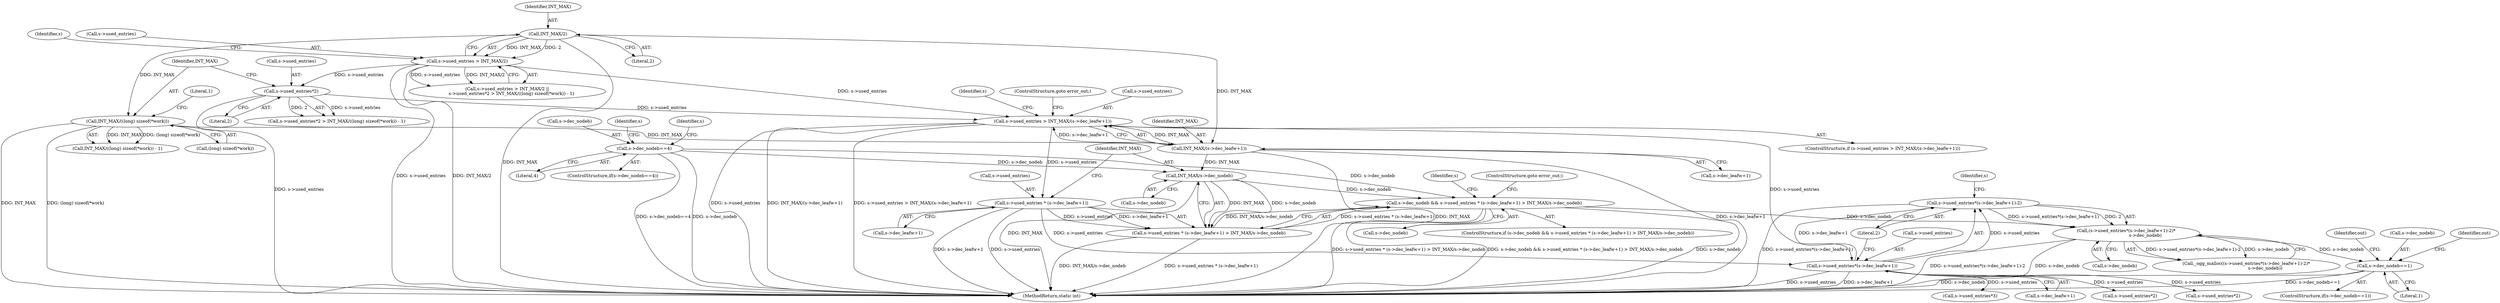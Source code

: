 digraph "0_Android_eeb4e45d5683f88488c083ecf142dc89bc3f0b47@pointer" {
"1000382" [label="(Call,s->dec_nodeb==1)"];
"1000260" [label="(Call,(s->used_entries*(s->dec_leafw+1)-2)*\n                           s->dec_nodeb)"];
"1000261" [label="(Call,s->used_entries*(s->dec_leafw+1)-2)"];
"1000262" [label="(Call,s->used_entries*(s->dec_leafw+1))"];
"1000222" [label="(Call,s->used_entries > INT_MAX/(s->dec_leafw+1))"];
"1000167" [label="(Call,s->used_entries > INT_MAX/2)"];
"1000171" [label="(Call,INT_MAX/2)"];
"1000175" [label="(Call,s->used_entries*2)"];
"1000226" [label="(Call,INT_MAX/(s->dec_leafw+1))"];
"1000181" [label="(Call,INT_MAX/((long) sizeof(*work)))"];
"1000240" [label="(Call,s->used_entries * (s->dec_leafw+1))"];
"1000235" [label="(Call,s->dec_nodeb && s->used_entries * (s->dec_leafw+1) > INT_MAX/s->dec_nodeb)"];
"1000249" [label="(Call,INT_MAX/s->dec_nodeb)"];
"1000119" [label="(Call,s->dec_nodeb==4)"];
"1000239" [label="(Call,s->used_entries * (s->dec_leafw+1) > INT_MAX/s->dec_nodeb)"];
"1000182" [label="(Identifier,INT_MAX)"];
"1000166" [label="(Call,s->used_entries > INT_MAX/2 ||\n      s->used_entries*2 > INT_MAX/((long) sizeof(*work)) - 1)"];
"1000188" [label="(Literal,1)"];
"1000382" [label="(Call,s->dec_nodeb==1)"];
"1000175" [label="(Call,s->used_entries*2)"];
"1000250" [label="(Identifier,INT_MAX)"];
"1000236" [label="(Call,s->dec_nodeb)"];
"1000221" [label="(ControlStructure,if (s->used_entries > INT_MAX/(s->dec_leafw+1)))"];
"1000257" [label="(Identifier,s)"];
"1000273" [label="(Identifier,s)"];
"1000177" [label="(Identifier,s)"];
"1000223" [label="(Call,s->used_entries)"];
"1000386" [label="(Literal,1)"];
"1000167" [label="(Call,s->used_entries > INT_MAX/2)"];
"1000222" [label="(Call,s->used_entries > INT_MAX/(s->dec_leafw+1))"];
"1000381" [label="(ControlStructure,if(s->dec_nodeb==1))"];
"1000249" [label="(Call,INT_MAX/s->dec_nodeb)"];
"1000301" [label="(Call,s->used_entries*2)"];
"1000180" [label="(Call,INT_MAX/((long) sizeof(*work)) - 1)"];
"1000171" [label="(Call,INT_MAX/2)"];
"1000251" [label="(Call,s->dec_nodeb)"];
"1000120" [label="(Call,s->dec_nodeb)"];
"1000119" [label="(Call,s->dec_nodeb==4)"];
"1000271" [label="(Literal,2)"];
"1000118" [label="(ControlStructure,if(s->dec_nodeb==4))"];
"1000390" [label="(Identifier,out)"];
"1000169" [label="(Identifier,s)"];
"1000183" [label="(Call,(long) sizeof(*work))"];
"1000375" [label="(Call,s->used_entries*3)"];
"1000237" [label="(Identifier,s)"];
"1000240" [label="(Call,s->used_entries * (s->dec_leafw+1))"];
"1000266" [label="(Call,s->dec_leafw+1)"];
"1000127" [label="(Identifier,s)"];
"1000168" [label="(Call,s->used_entries)"];
"1000235" [label="(Call,s->dec_nodeb && s->used_entries * (s->dec_leafw+1) > INT_MAX/s->dec_nodeb)"];
"1000228" [label="(Call,s->dec_leafw+1)"];
"1000233" [label="(ControlStructure,goto error_out;)"];
"1000244" [label="(Call,s->dec_leafw+1)"];
"1000241" [label="(Call,s->used_entries)"];
"1000383" [label="(Call,s->dec_nodeb)"];
"1000272" [label="(Call,s->dec_nodeb)"];
"1000625" [label="(Identifier,out)"];
"1000263" [label="(Call,s->used_entries)"];
"1000226" [label="(Call,INT_MAX/(s->dec_leafw+1))"];
"1000179" [label="(Literal,2)"];
"1000176" [label="(Call,s->used_entries)"];
"1000174" [label="(Call,s->used_entries*2 > INT_MAX/((long) sizeof(*work)) - 1)"];
"1000260" [label="(Call,(s->used_entries*(s->dec_leafw+1)-2)*\n                           s->dec_nodeb)"];
"1000261" [label="(Call,s->used_entries*(s->dec_leafw+1)-2)"];
"1000173" [label="(Literal,2)"];
"1000234" [label="(ControlStructure,if (s->dec_nodeb && s->used_entries * (s->dec_leafw+1) > INT_MAX/s->dec_nodeb))"];
"1000339" [label="(Call,s->used_entries*2)"];
"1000259" [label="(Call,_ogg_malloc((s->used_entries*(s->dec_leafw+1)-2)*\n                           s->dec_nodeb))"];
"1000172" [label="(Identifier,INT_MAX)"];
"1000262" [label="(Call,s->used_entries*(s->dec_leafw+1))"];
"1000865" [label="(MethodReturn,static int)"];
"1000123" [label="(Literal,4)"];
"1000239" [label="(Call,s->used_entries * (s->dec_leafw+1) > INT_MAX/s->dec_nodeb)"];
"1000181" [label="(Call,INT_MAX/((long) sizeof(*work)))"];
"1000227" [label="(Identifier,INT_MAX)"];
"1000254" [label="(ControlStructure,goto error_out;)"];
"1000382" -> "1000381"  [label="AST: "];
"1000382" -> "1000386"  [label="CFG: "];
"1000383" -> "1000382"  [label="AST: "];
"1000386" -> "1000382"  [label="AST: "];
"1000390" -> "1000382"  [label="CFG: "];
"1000625" -> "1000382"  [label="CFG: "];
"1000382" -> "1000865"  [label="DDG: s->dec_nodeb"];
"1000382" -> "1000865"  [label="DDG: s->dec_nodeb==1"];
"1000260" -> "1000382"  [label="DDG: s->dec_nodeb"];
"1000260" -> "1000259"  [label="AST: "];
"1000260" -> "1000272"  [label="CFG: "];
"1000261" -> "1000260"  [label="AST: "];
"1000272" -> "1000260"  [label="AST: "];
"1000259" -> "1000260"  [label="CFG: "];
"1000260" -> "1000865"  [label="DDG: s->used_entries*(s->dec_leafw+1)-2"];
"1000260" -> "1000865"  [label="DDG: s->dec_nodeb"];
"1000260" -> "1000259"  [label="DDG: s->used_entries*(s->dec_leafw+1)-2"];
"1000260" -> "1000259"  [label="DDG: s->dec_nodeb"];
"1000261" -> "1000260"  [label="DDG: s->used_entries*(s->dec_leafw+1)"];
"1000261" -> "1000260"  [label="DDG: 2"];
"1000235" -> "1000260"  [label="DDG: s->dec_nodeb"];
"1000261" -> "1000271"  [label="CFG: "];
"1000262" -> "1000261"  [label="AST: "];
"1000271" -> "1000261"  [label="AST: "];
"1000273" -> "1000261"  [label="CFG: "];
"1000261" -> "1000865"  [label="DDG: s->used_entries*(s->dec_leafw+1)"];
"1000262" -> "1000261"  [label="DDG: s->used_entries"];
"1000262" -> "1000261"  [label="DDG: s->dec_leafw+1"];
"1000262" -> "1000266"  [label="CFG: "];
"1000263" -> "1000262"  [label="AST: "];
"1000266" -> "1000262"  [label="AST: "];
"1000271" -> "1000262"  [label="CFG: "];
"1000262" -> "1000865"  [label="DDG: s->used_entries"];
"1000262" -> "1000865"  [label="DDG: s->dec_leafw+1"];
"1000222" -> "1000262"  [label="DDG: s->used_entries"];
"1000240" -> "1000262"  [label="DDG: s->used_entries"];
"1000262" -> "1000301"  [label="DDG: s->used_entries"];
"1000262" -> "1000339"  [label="DDG: s->used_entries"];
"1000262" -> "1000375"  [label="DDG: s->used_entries"];
"1000222" -> "1000221"  [label="AST: "];
"1000222" -> "1000226"  [label="CFG: "];
"1000223" -> "1000222"  [label="AST: "];
"1000226" -> "1000222"  [label="AST: "];
"1000233" -> "1000222"  [label="CFG: "];
"1000237" -> "1000222"  [label="CFG: "];
"1000222" -> "1000865"  [label="DDG: s->used_entries"];
"1000222" -> "1000865"  [label="DDG: INT_MAX/(s->dec_leafw+1)"];
"1000222" -> "1000865"  [label="DDG: s->used_entries > INT_MAX/(s->dec_leafw+1)"];
"1000167" -> "1000222"  [label="DDG: s->used_entries"];
"1000175" -> "1000222"  [label="DDG: s->used_entries"];
"1000226" -> "1000222"  [label="DDG: INT_MAX"];
"1000226" -> "1000222"  [label="DDG: s->dec_leafw+1"];
"1000222" -> "1000240"  [label="DDG: s->used_entries"];
"1000167" -> "1000166"  [label="AST: "];
"1000167" -> "1000171"  [label="CFG: "];
"1000168" -> "1000167"  [label="AST: "];
"1000171" -> "1000167"  [label="AST: "];
"1000177" -> "1000167"  [label="CFG: "];
"1000166" -> "1000167"  [label="CFG: "];
"1000167" -> "1000865"  [label="DDG: s->used_entries"];
"1000167" -> "1000865"  [label="DDG: INT_MAX/2"];
"1000167" -> "1000166"  [label="DDG: s->used_entries"];
"1000167" -> "1000166"  [label="DDG: INT_MAX/2"];
"1000171" -> "1000167"  [label="DDG: INT_MAX"];
"1000171" -> "1000167"  [label="DDG: 2"];
"1000167" -> "1000175"  [label="DDG: s->used_entries"];
"1000171" -> "1000173"  [label="CFG: "];
"1000172" -> "1000171"  [label="AST: "];
"1000173" -> "1000171"  [label="AST: "];
"1000171" -> "1000865"  [label="DDG: INT_MAX"];
"1000171" -> "1000181"  [label="DDG: INT_MAX"];
"1000171" -> "1000226"  [label="DDG: INT_MAX"];
"1000175" -> "1000174"  [label="AST: "];
"1000175" -> "1000179"  [label="CFG: "];
"1000176" -> "1000175"  [label="AST: "];
"1000179" -> "1000175"  [label="AST: "];
"1000182" -> "1000175"  [label="CFG: "];
"1000175" -> "1000865"  [label="DDG: s->used_entries"];
"1000175" -> "1000174"  [label="DDG: s->used_entries"];
"1000175" -> "1000174"  [label="DDG: 2"];
"1000226" -> "1000228"  [label="CFG: "];
"1000227" -> "1000226"  [label="AST: "];
"1000228" -> "1000226"  [label="AST: "];
"1000226" -> "1000865"  [label="DDG: INT_MAX"];
"1000226" -> "1000865"  [label="DDG: s->dec_leafw+1"];
"1000181" -> "1000226"  [label="DDG: INT_MAX"];
"1000226" -> "1000249"  [label="DDG: INT_MAX"];
"1000181" -> "1000180"  [label="AST: "];
"1000181" -> "1000183"  [label="CFG: "];
"1000182" -> "1000181"  [label="AST: "];
"1000183" -> "1000181"  [label="AST: "];
"1000188" -> "1000181"  [label="CFG: "];
"1000181" -> "1000865"  [label="DDG: INT_MAX"];
"1000181" -> "1000865"  [label="DDG: (long) sizeof(*work)"];
"1000181" -> "1000180"  [label="DDG: INT_MAX"];
"1000181" -> "1000180"  [label="DDG: (long) sizeof(*work)"];
"1000240" -> "1000239"  [label="AST: "];
"1000240" -> "1000244"  [label="CFG: "];
"1000241" -> "1000240"  [label="AST: "];
"1000244" -> "1000240"  [label="AST: "];
"1000250" -> "1000240"  [label="CFG: "];
"1000240" -> "1000865"  [label="DDG: s->dec_leafw+1"];
"1000240" -> "1000865"  [label="DDG: s->used_entries"];
"1000240" -> "1000239"  [label="DDG: s->used_entries"];
"1000240" -> "1000239"  [label="DDG: s->dec_leafw+1"];
"1000235" -> "1000234"  [label="AST: "];
"1000235" -> "1000236"  [label="CFG: "];
"1000235" -> "1000239"  [label="CFG: "];
"1000236" -> "1000235"  [label="AST: "];
"1000239" -> "1000235"  [label="AST: "];
"1000254" -> "1000235"  [label="CFG: "];
"1000257" -> "1000235"  [label="CFG: "];
"1000235" -> "1000865"  [label="DDG: s->dec_nodeb"];
"1000235" -> "1000865"  [label="DDG: s->used_entries * (s->dec_leafw+1) > INT_MAX/s->dec_nodeb"];
"1000235" -> "1000865"  [label="DDG: s->dec_nodeb && s->used_entries * (s->dec_leafw+1) > INT_MAX/s->dec_nodeb"];
"1000249" -> "1000235"  [label="DDG: s->dec_nodeb"];
"1000119" -> "1000235"  [label="DDG: s->dec_nodeb"];
"1000239" -> "1000235"  [label="DDG: s->used_entries * (s->dec_leafw+1)"];
"1000239" -> "1000235"  [label="DDG: INT_MAX/s->dec_nodeb"];
"1000249" -> "1000239"  [label="AST: "];
"1000249" -> "1000251"  [label="CFG: "];
"1000250" -> "1000249"  [label="AST: "];
"1000251" -> "1000249"  [label="AST: "];
"1000239" -> "1000249"  [label="CFG: "];
"1000249" -> "1000865"  [label="DDG: INT_MAX"];
"1000249" -> "1000239"  [label="DDG: INT_MAX"];
"1000249" -> "1000239"  [label="DDG: s->dec_nodeb"];
"1000119" -> "1000249"  [label="DDG: s->dec_nodeb"];
"1000119" -> "1000118"  [label="AST: "];
"1000119" -> "1000123"  [label="CFG: "];
"1000120" -> "1000119"  [label="AST: "];
"1000123" -> "1000119"  [label="AST: "];
"1000127" -> "1000119"  [label="CFG: "];
"1000169" -> "1000119"  [label="CFG: "];
"1000119" -> "1000865"  [label="DDG: s->dec_nodeb"];
"1000119" -> "1000865"  [label="DDG: s->dec_nodeb==4"];
"1000239" -> "1000865"  [label="DDG: s->used_entries * (s->dec_leafw+1)"];
"1000239" -> "1000865"  [label="DDG: INT_MAX/s->dec_nodeb"];
}
